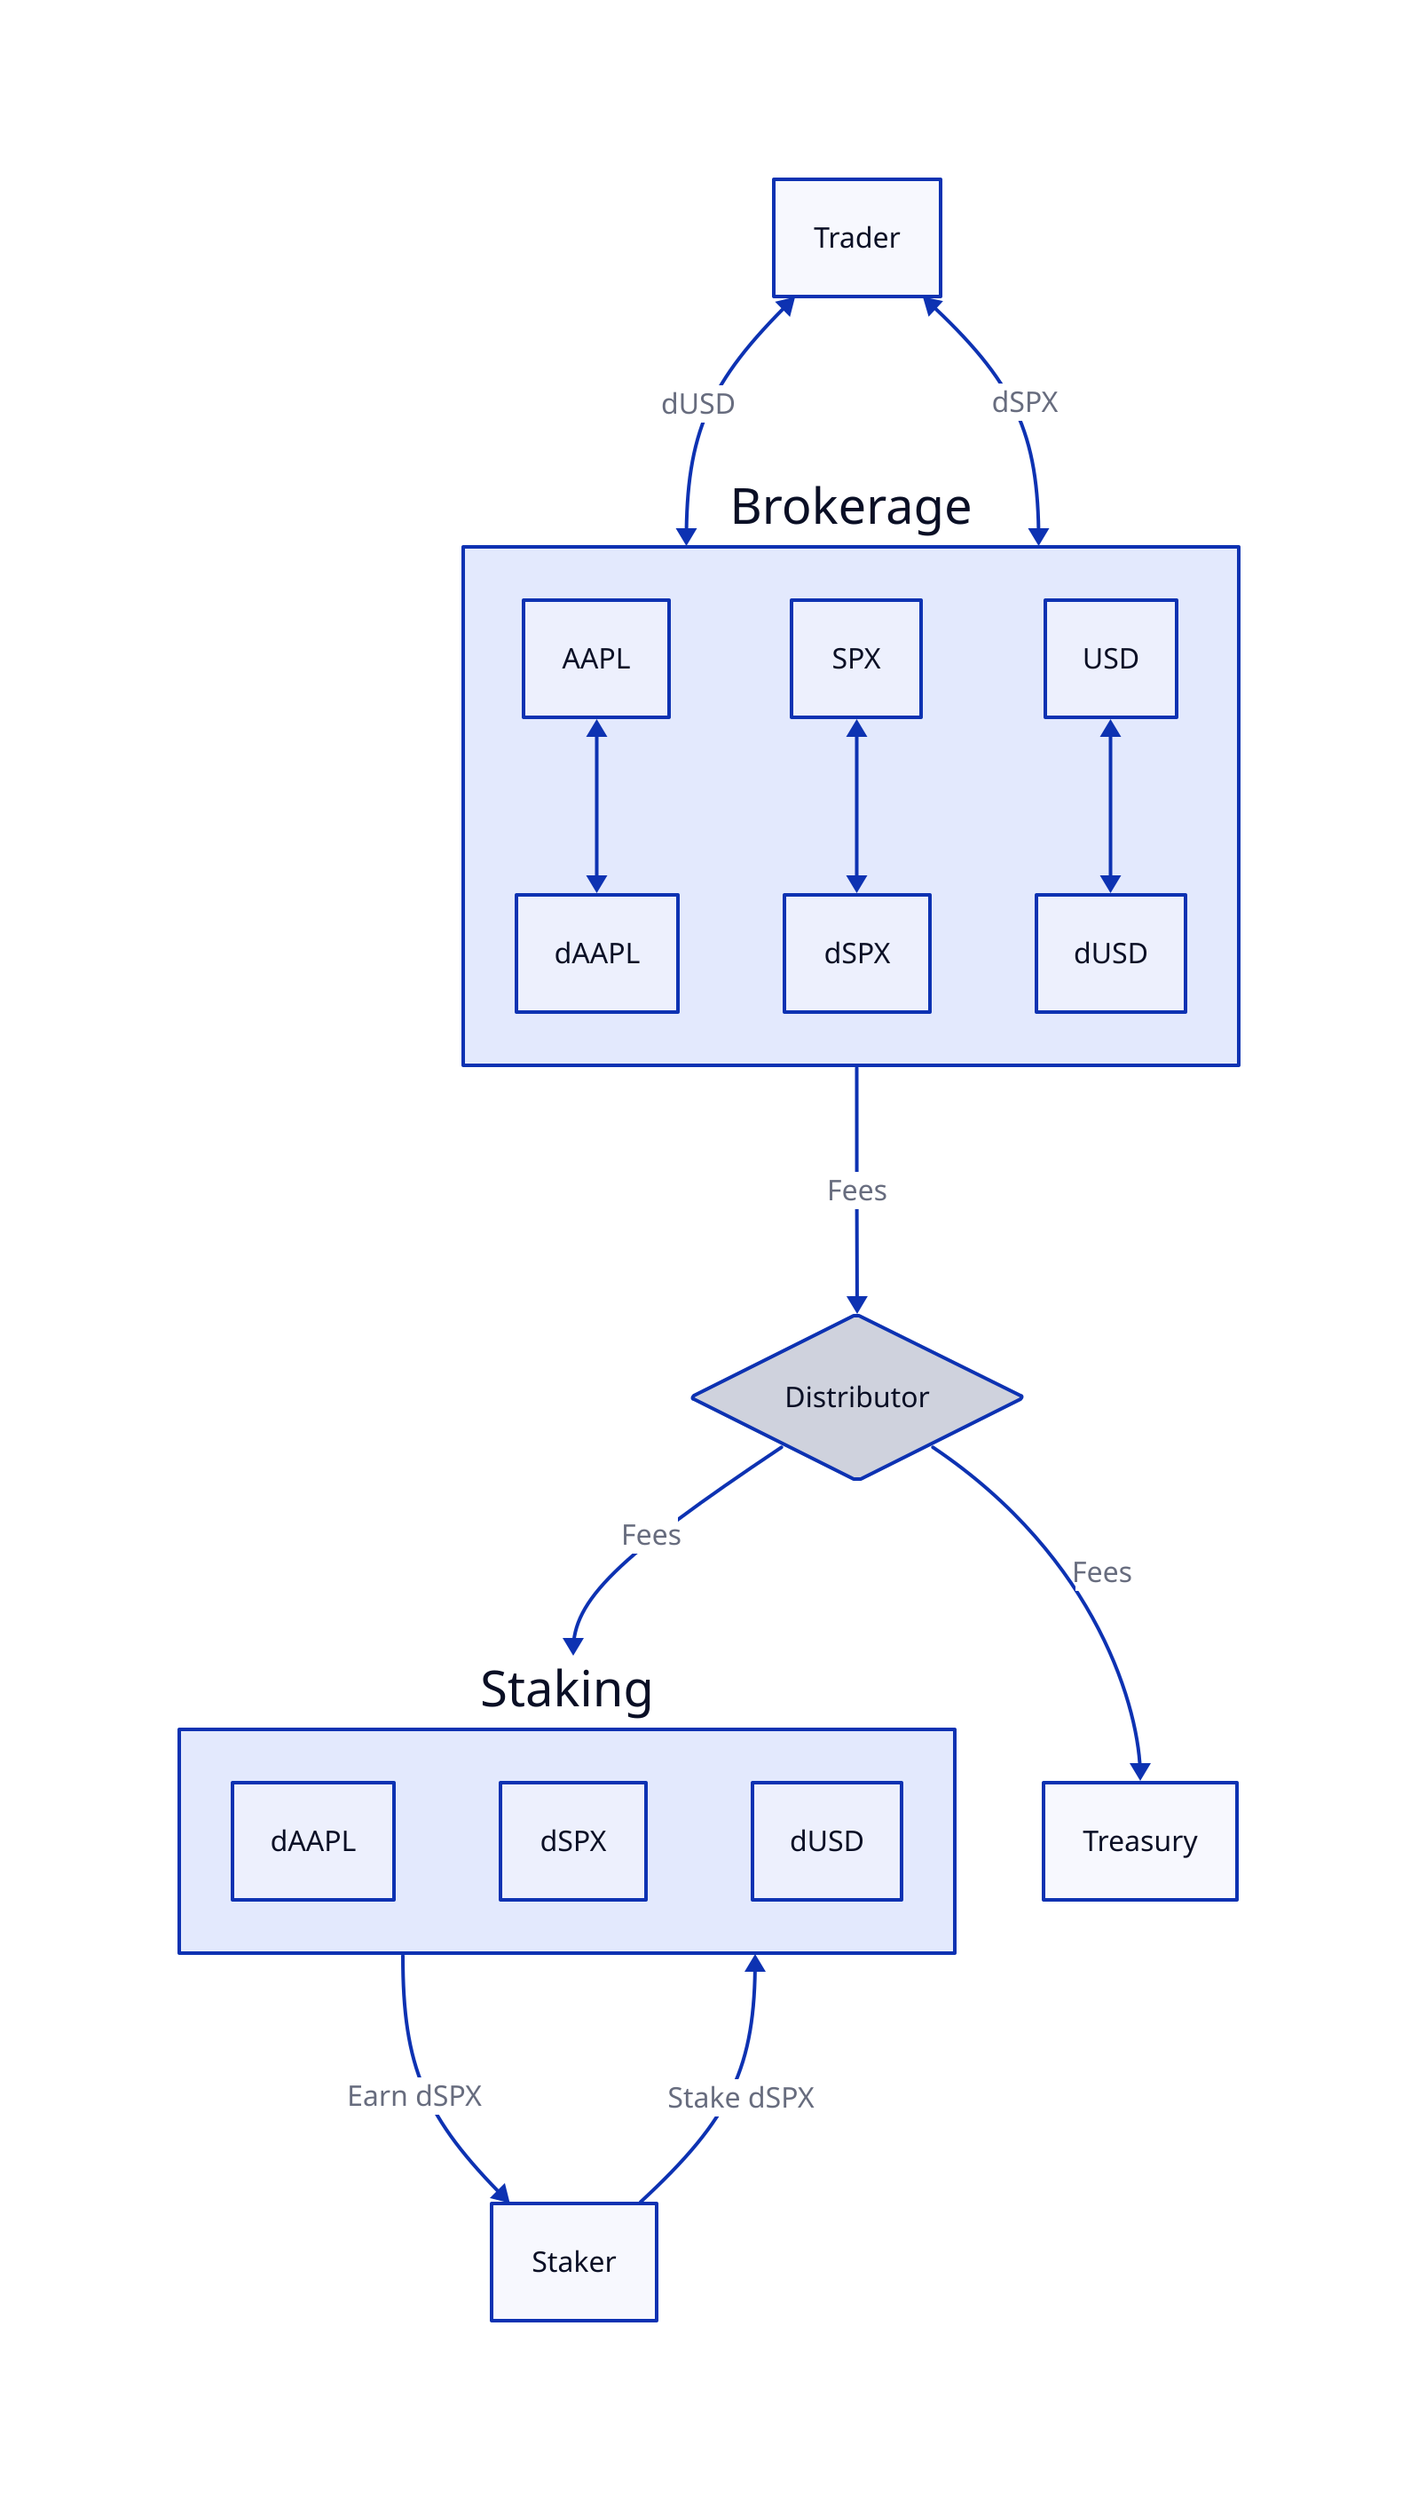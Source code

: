 Brokerage: {
  AAPL
  dAAPL
  SPX
  dSPX
  USD
  dUSD
}
Staking: {
  dAAPL
  dSPX
  dUSD
}
Staker
Trader
Distributor
Distributor.shape: diamond
Treasury

Brokerage.AAPL <-> Brokerage.dAAPL
Brokerage.SPX <-> Brokerage.dSPX
Brokerage.USD <-> Brokerage.dUSD

Brokerage -> Distributor: Fees
Distributor -> Staking: Fees
Distributor -> Treasury: Fees

Staker -> Staking: Stake dSPX
Staking -> Staker: Earn dSPX

Trader <-> Brokerage: dUSD
Trader <-> Brokerage: dSPX
